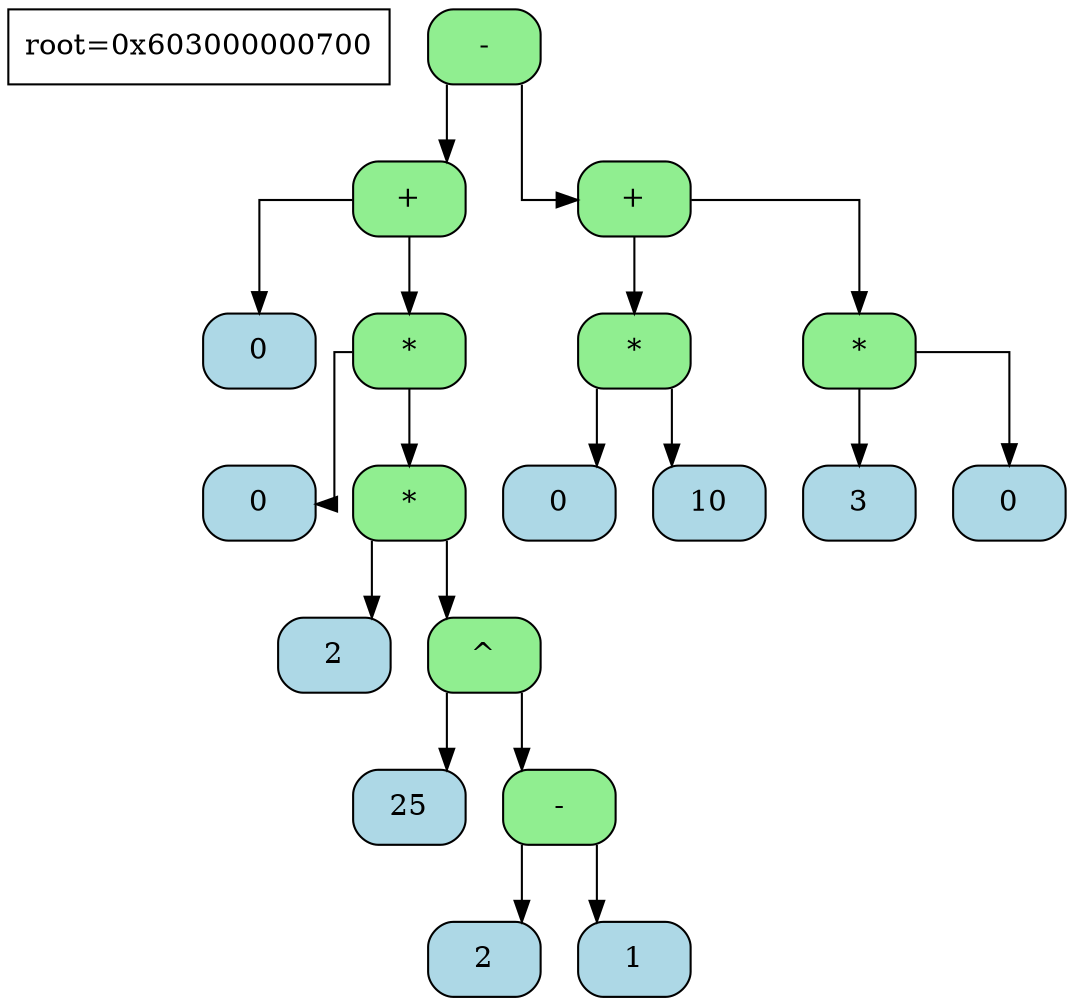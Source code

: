digraph tree{
    node[shape=record,fontsize=14];
    splines=ortho
    info[label="root=0x603000000700"]

  	node0x603000000700[shape=Mrecord,style="rounded,filled",fillcolor="lightgreen",label="-"]
	node0x603000000700->node0x6030000006d0
	node0x6030000006d0[shape=Mrecord,style="rounded,filled",fillcolor="lightgreen",label="+"]
	node0x6030000006d0->node0x6030000006a0
	node0x6030000006a0[shape=Mrecord,style="rounded,filled",fillcolor="lightblue",label="0"]
	node0x6030000006a0[shape=Mrecord,style="rounded,filled",fillcolor="lightblue",label="0"]
	node0x6030000006d0[shape=Mrecord,style="rounded,filled",fillcolor="lightgreen",label="+"]
	node0x6030000006d0->node0x603000000670
	node0x603000000670[shape=Mrecord,style="rounded,filled",fillcolor="lightgreen",label="*"]
	node0x603000000670->node0x603000000640
	node0x603000000640[shape=Mrecord,style="rounded,filled",fillcolor="lightblue",label="0"]
	node0x603000000640[shape=Mrecord,style="rounded,filled",fillcolor="lightblue",label="0"]
	node0x603000000670[shape=Mrecord,style="rounded,filled",fillcolor="lightgreen",label="*"]
	node0x603000000670->node0x603000000610
	node0x603000000610[shape=Mrecord,style="rounded,filled",fillcolor="lightgreen",label="*"]
	node0x603000000610->node0x6030000005e0
	node0x6030000005e0[shape=Mrecord,style="rounded,filled",fillcolor="lightblue",label="2"]
	node0x6030000005e0[shape=Mrecord,style="rounded,filled",fillcolor="lightblue",label="2"]
	node0x603000000610[shape=Mrecord,style="rounded,filled",fillcolor="lightgreen",label="*"]
	node0x603000000610->node0x6030000005b0
	node0x6030000005b0[shape=Mrecord,style="rounded,filled",fillcolor="lightgreen",label="^"]
	node0x6030000005b0->node0x603000000580
	node0x603000000580[shape=Mrecord,style="rounded,filled",fillcolor="lightblue",label="25"]
	node0x603000000580[shape=Mrecord,style="rounded,filled",fillcolor="lightblue",label="25"]
	node0x6030000005b0[shape=Mrecord,style="rounded,filled",fillcolor="lightgreen",label="^"]
	node0x6030000005b0->node0x603000000550
	node0x603000000550[shape=Mrecord,style="rounded,filled",fillcolor="lightgreen",label="-"]
	node0x603000000550->node0x603000000520
	node0x603000000520[shape=Mrecord,style="rounded,filled",fillcolor="lightblue",label="2"]
	node0x603000000520[shape=Mrecord,style="rounded,filled",fillcolor="lightblue",label="2"]
	node0x603000000550[shape=Mrecord,style="rounded,filled",fillcolor="lightgreen",label="-"]
	node0x603000000550->node0x6030000004f0
	node0x6030000004f0[shape=Mrecord,style="rounded,filled",fillcolor="lightblue",label="1"]
	node0x6030000004f0[shape=Mrecord,style="rounded,filled",fillcolor="lightblue",label="1"]
	node0x603000000700[shape=Mrecord,style="rounded,filled",fillcolor="lightgreen",label="-"]
	node0x603000000700->node0x6030000004c0
	node0x6030000004c0[shape=Mrecord,style="rounded,filled",fillcolor="lightgreen",label="+"]
	node0x6030000004c0->node0x603000000490
	node0x603000000490[shape=Mrecord,style="rounded,filled",fillcolor="lightgreen",label="*"]
	node0x603000000490->node0x603000000460
	node0x603000000460[shape=Mrecord,style="rounded,filled",fillcolor="lightblue",label="0"]
	node0x603000000460[shape=Mrecord,style="rounded,filled",fillcolor="lightblue",label="0"]
	node0x603000000490[shape=Mrecord,style="rounded,filled",fillcolor="lightgreen",label="*"]
	node0x603000000490->node0x603000000430
	node0x603000000430[shape=Mrecord,style="rounded,filled",fillcolor="lightblue",label="10"]
	node0x603000000430[shape=Mrecord,style="rounded,filled",fillcolor="lightblue",label="10"]
	node0x6030000004c0[shape=Mrecord,style="rounded,filled",fillcolor="lightgreen",label="+"]
	node0x6030000004c0->node0x603000000400
	node0x603000000400[shape=Mrecord,style="rounded,filled",fillcolor="lightgreen",label="*"]
	node0x603000000400->node0x6030000003d0
	node0x6030000003d0[shape=Mrecord,style="rounded,filled",fillcolor="lightblue",label="3"]
	node0x6030000003d0[shape=Mrecord,style="rounded,filled",fillcolor="lightblue",label="3"]
	node0x603000000400[shape=Mrecord,style="rounded,filled",fillcolor="lightgreen",label="*"]
	node0x603000000400->node0x6030000003a0
	node0x6030000003a0[shape=Mrecord,style="rounded,filled",fillcolor="lightblue",label="0"]
	node0x6030000003a0[shape=Mrecord,style="rounded,filled",fillcolor="lightblue",label="0"]

}